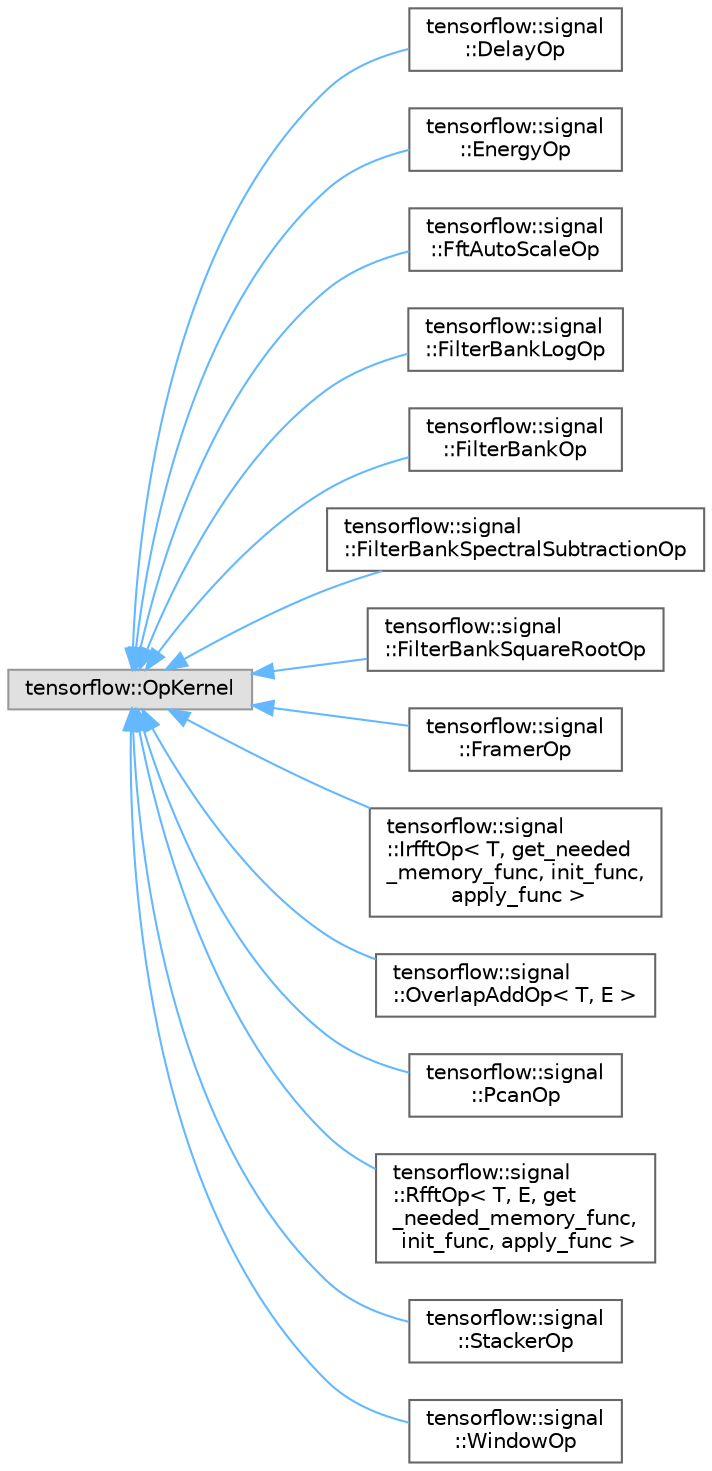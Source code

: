 digraph "Graphical Class Hierarchy"
{
 // LATEX_PDF_SIZE
  bgcolor="transparent";
  edge [fontname=Helvetica,fontsize=10,labelfontname=Helvetica,labelfontsize=10];
  node [fontname=Helvetica,fontsize=10,shape=box,height=0.2,width=0.4];
  rankdir="LR";
  Node0 [id="Node000000",label="tensorflow::OpKernel",height=0.2,width=0.4,color="grey60", fillcolor="#E0E0E0", style="filled",tooltip=" "];
  Node0 -> Node1 [id="edge581_Node000000_Node000001",dir="back",color="steelblue1",style="solid",tooltip=" "];
  Node1 [id="Node000001",label="tensorflow::signal\l::DelayOp",height=0.2,width=0.4,color="grey40", fillcolor="white", style="filled",URL="$classtensorflow_1_1signal_1_1_delay_op.html",tooltip=" "];
  Node0 -> Node2 [id="edge582_Node000000_Node000002",dir="back",color="steelblue1",style="solid",tooltip=" "];
  Node2 [id="Node000002",label="tensorflow::signal\l::EnergyOp",height=0.2,width=0.4,color="grey40", fillcolor="white", style="filled",URL="$classtensorflow_1_1signal_1_1_energy_op.html",tooltip=" "];
  Node0 -> Node3 [id="edge583_Node000000_Node000003",dir="back",color="steelblue1",style="solid",tooltip=" "];
  Node3 [id="Node000003",label="tensorflow::signal\l::FftAutoScaleOp",height=0.2,width=0.4,color="grey40", fillcolor="white", style="filled",URL="$classtensorflow_1_1signal_1_1_fft_auto_scale_op.html",tooltip=" "];
  Node0 -> Node4 [id="edge584_Node000000_Node000004",dir="back",color="steelblue1",style="solid",tooltip=" "];
  Node4 [id="Node000004",label="tensorflow::signal\l::FilterBankLogOp",height=0.2,width=0.4,color="grey40", fillcolor="white", style="filled",URL="$classtensorflow_1_1signal_1_1_filter_bank_log_op.html",tooltip=" "];
  Node0 -> Node5 [id="edge585_Node000000_Node000005",dir="back",color="steelblue1",style="solid",tooltip=" "];
  Node5 [id="Node000005",label="tensorflow::signal\l::FilterBankOp",height=0.2,width=0.4,color="grey40", fillcolor="white", style="filled",URL="$classtensorflow_1_1signal_1_1_filter_bank_op.html",tooltip=" "];
  Node0 -> Node6 [id="edge586_Node000000_Node000006",dir="back",color="steelblue1",style="solid",tooltip=" "];
  Node6 [id="Node000006",label="tensorflow::signal\l::FilterBankSpectralSubtractionOp",height=0.2,width=0.4,color="grey40", fillcolor="white", style="filled",URL="$classtensorflow_1_1signal_1_1_filter_bank_spectral_subtraction_op.html",tooltip=" "];
  Node0 -> Node7 [id="edge587_Node000000_Node000007",dir="back",color="steelblue1",style="solid",tooltip=" "];
  Node7 [id="Node000007",label="tensorflow::signal\l::FilterBankSquareRootOp",height=0.2,width=0.4,color="grey40", fillcolor="white", style="filled",URL="$classtensorflow_1_1signal_1_1_filter_bank_square_root_op.html",tooltip=" "];
  Node0 -> Node8 [id="edge588_Node000000_Node000008",dir="back",color="steelblue1",style="solid",tooltip=" "];
  Node8 [id="Node000008",label="tensorflow::signal\l::FramerOp",height=0.2,width=0.4,color="grey40", fillcolor="white", style="filled",URL="$classtensorflow_1_1signal_1_1_framer_op.html",tooltip=" "];
  Node0 -> Node9 [id="edge589_Node000000_Node000009",dir="back",color="steelblue1",style="solid",tooltip=" "];
  Node9 [id="Node000009",label="tensorflow::signal\l::IrfftOp\< T, get_needed\l_memory_func, init_func,\l apply_func \>",height=0.2,width=0.4,color="grey40", fillcolor="white", style="filled",URL="$classtensorflow_1_1signal_1_1_irfft_op.html",tooltip=" "];
  Node0 -> Node10 [id="edge590_Node000000_Node000010",dir="back",color="steelblue1",style="solid",tooltip=" "];
  Node10 [id="Node000010",label="tensorflow::signal\l::OverlapAddOp\< T, E \>",height=0.2,width=0.4,color="grey40", fillcolor="white", style="filled",URL="$classtensorflow_1_1signal_1_1_overlap_add_op.html",tooltip=" "];
  Node0 -> Node11 [id="edge591_Node000000_Node000011",dir="back",color="steelblue1",style="solid",tooltip=" "];
  Node11 [id="Node000011",label="tensorflow::signal\l::PcanOp",height=0.2,width=0.4,color="grey40", fillcolor="white", style="filled",URL="$classtensorflow_1_1signal_1_1_pcan_op.html",tooltip=" "];
  Node0 -> Node12 [id="edge592_Node000000_Node000012",dir="back",color="steelblue1",style="solid",tooltip=" "];
  Node12 [id="Node000012",label="tensorflow::signal\l::RfftOp\< T, E, get\l_needed_memory_func,\l init_func, apply_func \>",height=0.2,width=0.4,color="grey40", fillcolor="white", style="filled",URL="$classtensorflow_1_1signal_1_1_rfft_op.html",tooltip=" "];
  Node0 -> Node13 [id="edge593_Node000000_Node000013",dir="back",color="steelblue1",style="solid",tooltip=" "];
  Node13 [id="Node000013",label="tensorflow::signal\l::StackerOp",height=0.2,width=0.4,color="grey40", fillcolor="white", style="filled",URL="$classtensorflow_1_1signal_1_1_stacker_op.html",tooltip=" "];
  Node0 -> Node14 [id="edge594_Node000000_Node000014",dir="back",color="steelblue1",style="solid",tooltip=" "];
  Node14 [id="Node000014",label="tensorflow::signal\l::WindowOp",height=0.2,width=0.4,color="grey40", fillcolor="white", style="filled",URL="$classtensorflow_1_1signal_1_1_window_op.html",tooltip=" "];
}
